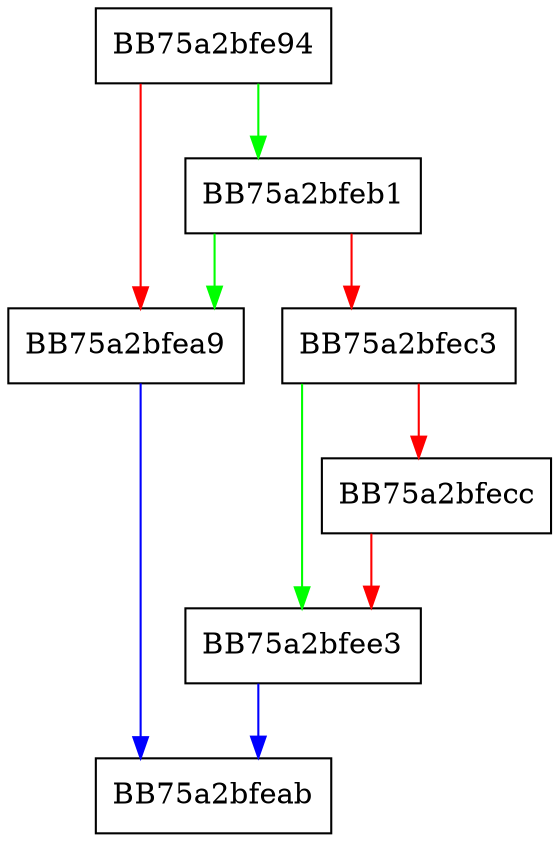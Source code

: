 digraph siga_get_inherited_records {
  node [shape="box"];
  graph [splines=ortho];
  BB75a2bfe94 -> BB75a2bfeb1 [color="green"];
  BB75a2bfe94 -> BB75a2bfea9 [color="red"];
  BB75a2bfea9 -> BB75a2bfeab [color="blue"];
  BB75a2bfeb1 -> BB75a2bfea9 [color="green"];
  BB75a2bfeb1 -> BB75a2bfec3 [color="red"];
  BB75a2bfec3 -> BB75a2bfee3 [color="green"];
  BB75a2bfec3 -> BB75a2bfecc [color="red"];
  BB75a2bfecc -> BB75a2bfee3 [color="red"];
  BB75a2bfee3 -> BB75a2bfeab [color="blue"];
}